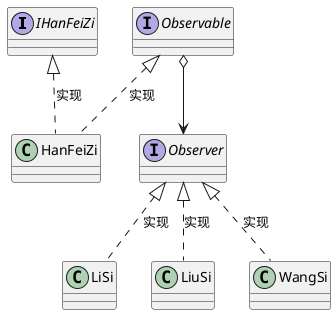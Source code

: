 @startuml

interface IHanFeiZi
interface Observable
interface Observer


class HanFeiZi
class LiSi
class LiuSi
class WangSi

IHanFeiZi <|.. HanFeiZi : 实现
Observable <|.. HanFeiZi : 实现


Observer <|.. LiSi : 实现
Observer <|.. LiuSi : 实现
Observer <|.. WangSi : 实现

Observable o--> Observer

@enduml